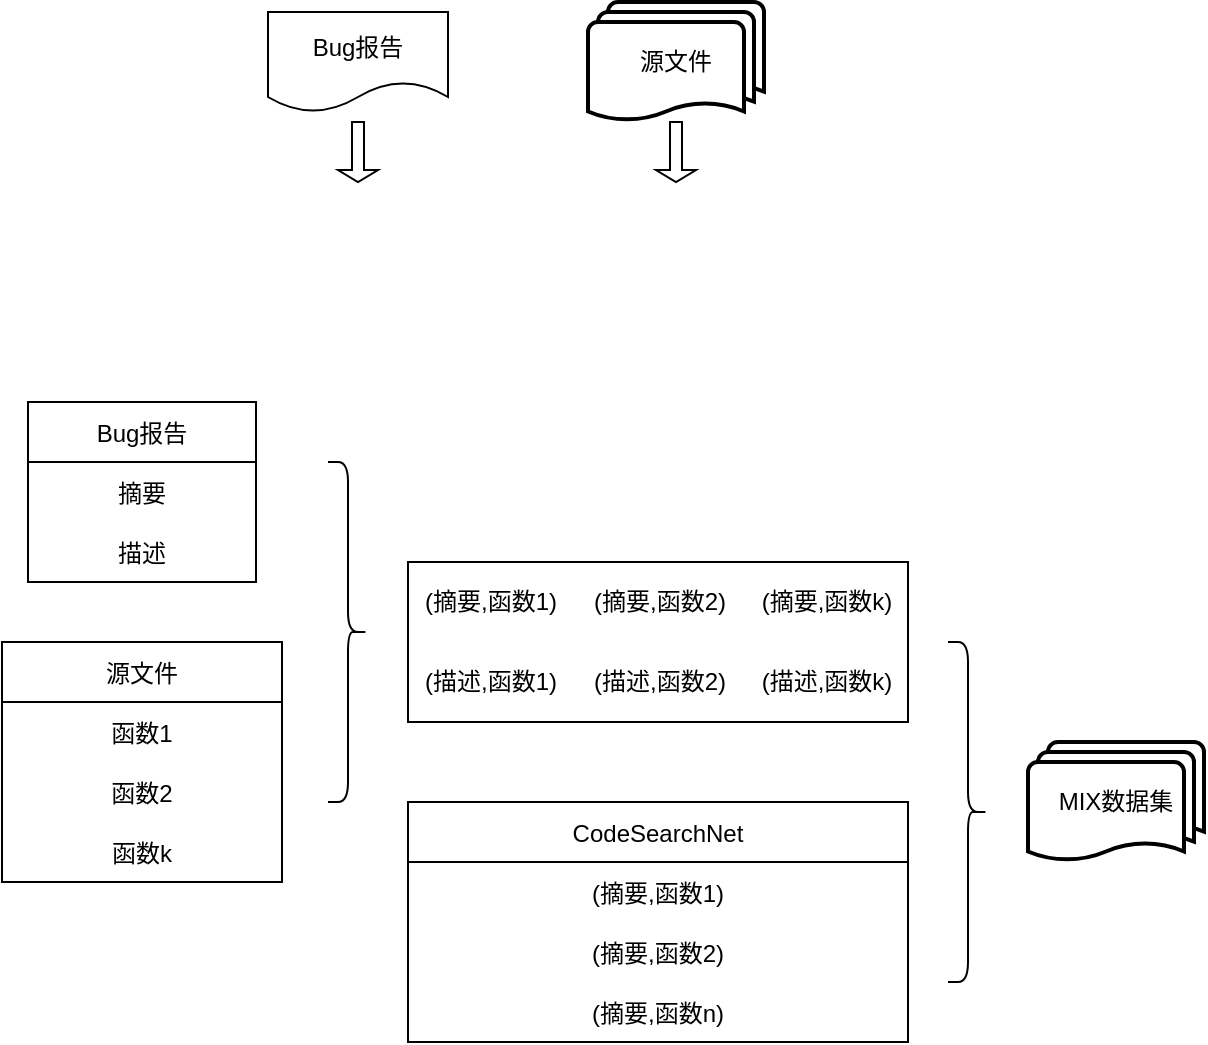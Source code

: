 <mxfile version="16.2.7" type="github">
  <diagram id="CbM1zz8WMH_onD2LZk93" name="Page-1">
    <mxGraphModel dx="1018" dy="659" grid="1" gridSize="10" guides="1" tooltips="1" connect="1" arrows="1" fold="1" page="1" pageScale="1" pageWidth="827" pageHeight="1169" math="0" shadow="0">
      <root>
        <mxCell id="0" />
        <mxCell id="1" parent="0" />
        <mxCell id="uFnU2rJ3wCaOMNAWH8qr-7" value="Bug报告" style="shape=document;whiteSpace=wrap;html=1;boundedLbl=1;" vertex="1" parent="1">
          <mxGeometry x="200" y="155" width="90" height="50" as="geometry" />
        </mxCell>
        <mxCell id="uFnU2rJ3wCaOMNAWH8qr-12" value="源文件" style="strokeWidth=2;html=1;shape=mxgraph.flowchart.multi-document;whiteSpace=wrap;" vertex="1" parent="1">
          <mxGeometry x="360" y="150" width="88" height="60" as="geometry" />
        </mxCell>
        <mxCell id="uFnU2rJ3wCaOMNAWH8qr-14" value="" style="shape=singleArrow;whiteSpace=wrap;html=1;direction=south;" vertex="1" parent="1">
          <mxGeometry x="235" y="210" width="20" height="30" as="geometry" />
        </mxCell>
        <mxCell id="uFnU2rJ3wCaOMNAWH8qr-15" value="" style="shape=singleArrow;whiteSpace=wrap;html=1;direction=south;" vertex="1" parent="1">
          <mxGeometry x="394" y="210" width="20" height="30" as="geometry" />
        </mxCell>
        <mxCell id="uFnU2rJ3wCaOMNAWH8qr-16" value="Bug报告" style="swimlane;fontStyle=0;childLayout=stackLayout;horizontal=1;startSize=30;horizontalStack=0;resizeParent=1;resizeParentMax=0;resizeLast=0;collapsible=1;marginBottom=0;" vertex="1" parent="1">
          <mxGeometry x="80" y="350" width="114" height="90" as="geometry" />
        </mxCell>
        <mxCell id="uFnU2rJ3wCaOMNAWH8qr-17" value="摘要" style="text;strokeColor=none;fillColor=none;align=center;verticalAlign=middle;spacingLeft=4;spacingRight=4;overflow=hidden;points=[[0,0.5],[1,0.5]];portConstraint=eastwest;rotatable=0;" vertex="1" parent="uFnU2rJ3wCaOMNAWH8qr-16">
          <mxGeometry y="30" width="114" height="30" as="geometry" />
        </mxCell>
        <mxCell id="uFnU2rJ3wCaOMNAWH8qr-18" value="描述" style="text;strokeColor=none;fillColor=none;align=center;verticalAlign=middle;spacingLeft=4;spacingRight=4;overflow=hidden;points=[[0,0.5],[1,0.5]];portConstraint=eastwest;rotatable=0;" vertex="1" parent="uFnU2rJ3wCaOMNAWH8qr-16">
          <mxGeometry y="60" width="114" height="30" as="geometry" />
        </mxCell>
        <mxCell id="uFnU2rJ3wCaOMNAWH8qr-20" value="源文件" style="swimlane;fontStyle=0;childLayout=stackLayout;horizontal=1;startSize=30;horizontalStack=0;resizeParent=1;resizeParentMax=0;resizeLast=0;collapsible=1;marginBottom=0;" vertex="1" parent="1">
          <mxGeometry x="67" y="470" width="140" height="120" as="geometry">
            <mxRectangle x="520" y="280" width="70" height="30" as="alternateBounds" />
          </mxGeometry>
        </mxCell>
        <mxCell id="uFnU2rJ3wCaOMNAWH8qr-21" value="函数1" style="text;strokeColor=none;fillColor=none;align=center;verticalAlign=middle;spacingLeft=4;spacingRight=4;overflow=hidden;points=[[0,0.5],[1,0.5]];portConstraint=eastwest;rotatable=0;" vertex="1" parent="uFnU2rJ3wCaOMNAWH8qr-20">
          <mxGeometry y="30" width="140" height="30" as="geometry" />
        </mxCell>
        <mxCell id="uFnU2rJ3wCaOMNAWH8qr-22" value="函数2" style="text;strokeColor=none;fillColor=none;align=center;verticalAlign=middle;spacingLeft=4;spacingRight=4;overflow=hidden;points=[[0,0.5],[1,0.5]];portConstraint=eastwest;rotatable=0;" vertex="1" parent="uFnU2rJ3wCaOMNAWH8qr-20">
          <mxGeometry y="60" width="140" height="30" as="geometry" />
        </mxCell>
        <mxCell id="uFnU2rJ3wCaOMNAWH8qr-26" value="函数k" style="text;strokeColor=none;fillColor=none;align=center;verticalAlign=middle;spacingLeft=4;spacingRight=4;overflow=hidden;points=[[0,0.5],[1,0.5]];portConstraint=eastwest;rotatable=0;" vertex="1" parent="uFnU2rJ3wCaOMNAWH8qr-20">
          <mxGeometry y="90" width="140" height="30" as="geometry" />
        </mxCell>
        <mxCell id="uFnU2rJ3wCaOMNAWH8qr-27" value="" style="shape=curlyBracket;whiteSpace=wrap;html=1;rounded=1;flipH=1;direction=east;" vertex="1" parent="1">
          <mxGeometry x="230" y="380" width="20" height="170" as="geometry" />
        </mxCell>
        <mxCell id="uFnU2rJ3wCaOMNAWH8qr-29" value="" style="shape=table;html=1;whiteSpace=wrap;startSize=0;container=1;collapsible=0;childLayout=tableLayout;columnLines=0;rowLines=0;" vertex="1" parent="1">
          <mxGeometry x="270" y="430" width="250" height="80" as="geometry" />
        </mxCell>
        <mxCell id="uFnU2rJ3wCaOMNAWH8qr-30" value="" style="shape=tableRow;horizontal=0;startSize=0;swimlaneHead=0;swimlaneBody=0;top=0;left=0;bottom=0;right=0;collapsible=0;dropTarget=0;fillColor=none;points=[[0,0.5],[1,0.5]];portConstraint=eastwest;" vertex="1" parent="uFnU2rJ3wCaOMNAWH8qr-29">
          <mxGeometry width="250" height="40" as="geometry" />
        </mxCell>
        <mxCell id="uFnU2rJ3wCaOMNAWH8qr-31" value="(摘要,函数1)" style="shape=partialRectangle;html=1;whiteSpace=wrap;connectable=0;fillColor=none;top=0;left=0;bottom=0;right=0;overflow=hidden;fontSize=12;" vertex="1" parent="uFnU2rJ3wCaOMNAWH8qr-30">
          <mxGeometry width="83" height="40" as="geometry">
            <mxRectangle width="83" height="40" as="alternateBounds" />
          </mxGeometry>
        </mxCell>
        <mxCell id="uFnU2rJ3wCaOMNAWH8qr-32" value="(摘要,函数2)" style="shape=partialRectangle;html=1;whiteSpace=wrap;connectable=0;fillColor=none;top=0;left=0;bottom=0;right=0;overflow=hidden;fontSize=12;" vertex="1" parent="uFnU2rJ3wCaOMNAWH8qr-30">
          <mxGeometry x="83" width="86" height="40" as="geometry">
            <mxRectangle width="86" height="40" as="alternateBounds" />
          </mxGeometry>
        </mxCell>
        <mxCell id="uFnU2rJ3wCaOMNAWH8qr-33" value="(摘要,函数k)" style="shape=partialRectangle;html=1;whiteSpace=wrap;connectable=0;fillColor=none;top=0;left=0;bottom=0;right=0;overflow=hidden;fontSize=12;" vertex="1" parent="uFnU2rJ3wCaOMNAWH8qr-30">
          <mxGeometry x="169" width="81" height="40" as="geometry">
            <mxRectangle width="81" height="40" as="alternateBounds" />
          </mxGeometry>
        </mxCell>
        <mxCell id="uFnU2rJ3wCaOMNAWH8qr-34" value="" style="shape=tableRow;horizontal=0;startSize=0;swimlaneHead=0;swimlaneBody=0;top=0;left=0;bottom=0;right=0;collapsible=0;dropTarget=0;fillColor=none;points=[[0,0.5],[1,0.5]];portConstraint=eastwest;" vertex="1" parent="uFnU2rJ3wCaOMNAWH8qr-29">
          <mxGeometry y="40" width="250" height="40" as="geometry" />
        </mxCell>
        <mxCell id="uFnU2rJ3wCaOMNAWH8qr-35" value="(描述,函数1)" style="shape=partialRectangle;html=1;whiteSpace=wrap;connectable=0;fillColor=none;top=0;left=0;bottom=0;right=0;overflow=hidden;fontSize=12;" vertex="1" parent="uFnU2rJ3wCaOMNAWH8qr-34">
          <mxGeometry width="83" height="40" as="geometry">
            <mxRectangle width="83" height="40" as="alternateBounds" />
          </mxGeometry>
        </mxCell>
        <mxCell id="uFnU2rJ3wCaOMNAWH8qr-36" value="(描述,函数2)" style="shape=partialRectangle;html=1;whiteSpace=wrap;connectable=0;fillColor=none;top=0;left=0;bottom=0;right=0;overflow=hidden;fontSize=12;" vertex="1" parent="uFnU2rJ3wCaOMNAWH8qr-34">
          <mxGeometry x="83" width="86" height="40" as="geometry">
            <mxRectangle width="86" height="40" as="alternateBounds" />
          </mxGeometry>
        </mxCell>
        <mxCell id="uFnU2rJ3wCaOMNAWH8qr-37" value="(描述,函数k)" style="shape=partialRectangle;html=1;whiteSpace=wrap;connectable=0;fillColor=none;top=0;left=0;bottom=0;right=0;overflow=hidden;fontSize=12;" vertex="1" parent="uFnU2rJ3wCaOMNAWH8qr-34">
          <mxGeometry x="169" width="81" height="40" as="geometry">
            <mxRectangle width="81" height="40" as="alternateBounds" />
          </mxGeometry>
        </mxCell>
        <mxCell id="uFnU2rJ3wCaOMNAWH8qr-49" value="CodeSearchNet" style="swimlane;fontStyle=0;childLayout=stackLayout;horizontal=1;startSize=30;horizontalStack=0;resizeParent=1;resizeParentMax=0;resizeLast=0;collapsible=1;marginBottom=0;" vertex="1" parent="1">
          <mxGeometry x="270" y="550" width="250" height="120" as="geometry">
            <mxRectangle x="520" y="280" width="70" height="30" as="alternateBounds" />
          </mxGeometry>
        </mxCell>
        <mxCell id="uFnU2rJ3wCaOMNAWH8qr-50" value="(摘要,函数1)" style="text;strokeColor=none;fillColor=none;align=center;verticalAlign=middle;spacingLeft=4;spacingRight=4;overflow=hidden;points=[[0,0.5],[1,0.5]];portConstraint=eastwest;rotatable=0;" vertex="1" parent="uFnU2rJ3wCaOMNAWH8qr-49">
          <mxGeometry y="30" width="250" height="30" as="geometry" />
        </mxCell>
        <mxCell id="uFnU2rJ3wCaOMNAWH8qr-51" value="(摘要,函数2)" style="text;strokeColor=none;fillColor=none;align=center;verticalAlign=middle;spacingLeft=4;spacingRight=4;overflow=hidden;points=[[0,0.5],[1,0.5]];portConstraint=eastwest;rotatable=0;" vertex="1" parent="uFnU2rJ3wCaOMNAWH8qr-49">
          <mxGeometry y="60" width="250" height="30" as="geometry" />
        </mxCell>
        <mxCell id="uFnU2rJ3wCaOMNAWH8qr-52" value="(摘要,函数n)" style="text;strokeColor=none;fillColor=none;align=center;verticalAlign=middle;spacingLeft=4;spacingRight=4;overflow=hidden;points=[[0,0.5],[1,0.5]];portConstraint=eastwest;rotatable=0;" vertex="1" parent="uFnU2rJ3wCaOMNAWH8qr-49">
          <mxGeometry y="90" width="250" height="30" as="geometry" />
        </mxCell>
        <mxCell id="uFnU2rJ3wCaOMNAWH8qr-54" value="" style="shape=curlyBracket;whiteSpace=wrap;html=1;rounded=1;flipH=1;direction=east;" vertex="1" parent="1">
          <mxGeometry x="540" y="470" width="20" height="170" as="geometry" />
        </mxCell>
        <mxCell id="uFnU2rJ3wCaOMNAWH8qr-55" value="MIX数据集" style="strokeWidth=2;html=1;shape=mxgraph.flowchart.multi-document;whiteSpace=wrap;" vertex="1" parent="1">
          <mxGeometry x="580" y="520" width="88" height="60" as="geometry" />
        </mxCell>
      </root>
    </mxGraphModel>
  </diagram>
</mxfile>
